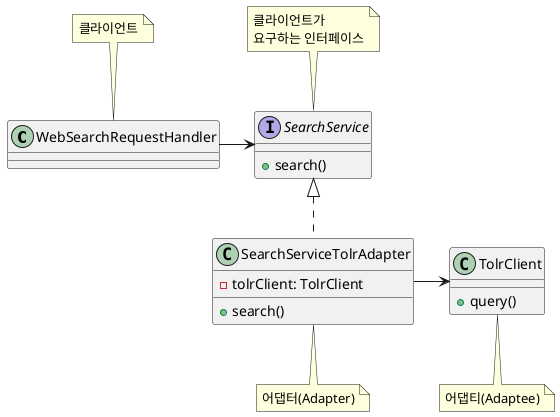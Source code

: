 @startuml

class WebSearchRequestHandler {
}
note top
  클라이언트
end note

interface SearchService {
  +search()
}
note top
  클라이언트가
  요구하는 인터페이스
end note

class SearchServiceTolrAdapter {
  -tolrClient: TolrClient
  +search()
}
note bottom
  어댑터(Adapter)
end note

class TolrClient {
  +query()
}
note bottom
  어댑티(Adaptee)
end note

WebSearchRequestHandler -right-> SearchService
SearchServiceTolrAdapter .up.|> SearchService
SearchServiceTolrAdapter -right-> TolrClient

@enduml